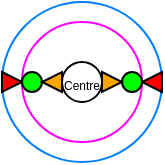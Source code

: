 <mxfile version="14.2.9" type="github">
  <diagram id="at-fI2MFiypya5svLp6i" name="Page-1">
    <mxGraphModel dx="241" dy="136" grid="1" gridSize="10" guides="1" tooltips="1" connect="1" arrows="1" fold="1" page="1" pageScale="1" pageWidth="827" pageHeight="1169" math="0" shadow="0">
      <root>
        <mxCell id="0" />
        <mxCell id="1" parent="0" />
        <mxCell id="dLeIZHlGn280MPrsd9h0-1" value="" style="ellipse;whiteSpace=wrap;html=1;aspect=fixed;strokeColor=#007FFF;" parent="1" vertex="1">
          <mxGeometry x="280" y="120" width="80" height="80" as="geometry" />
        </mxCell>
        <mxCell id="dLeIZHlGn280MPrsd9h0-3" value="" style="ellipse;whiteSpace=wrap;html=1;aspect=fixed;strokeColor=#FF00FF;" parent="1" vertex="1">
          <mxGeometry x="290" y="130" width="60" height="60" as="geometry" />
        </mxCell>
        <mxCell id="dLeIZHlGn280MPrsd9h0-4" value="" style="ellipse;whiteSpace=wrap;html=1;aspect=fixed;" parent="1" vertex="1">
          <mxGeometry x="310" y="150" width="20" height="20" as="geometry" />
        </mxCell>
        <mxCell id="dLeIZHlGn280MPrsd9h0-19" value="" style="triangle;whiteSpace=wrap;html=1;fillColor=#FF0000;" parent="1" vertex="1">
          <mxGeometry x="280" y="155" width="10" height="10" as="geometry" />
        </mxCell>
        <mxCell id="dLeIZHlGn280MPrsd9h0-20" value="" style="triangle;whiteSpace=wrap;html=1;rotation=-180;fillColor=#FF0000;" parent="1" vertex="1">
          <mxGeometry x="350" y="155" width="10" height="10" as="geometry" />
        </mxCell>
        <mxCell id="dLeIZHlGn280MPrsd9h0-24" value="" style="ellipse;whiteSpace=wrap;html=1;aspect=fixed;fillColor=#00FF00;" parent="1" vertex="1">
          <mxGeometry x="340" y="155" width="10" height="10" as="geometry" />
        </mxCell>
        <mxCell id="dLeIZHlGn280MPrsd9h0-26" value="" style="ellipse;whiteSpace=wrap;html=1;aspect=fixed;fillColor=#00FF00;" parent="1" vertex="1">
          <mxGeometry x="290" y="155" width="10" height="10" as="geometry" />
        </mxCell>
        <mxCell id="6EiWs3IudrYdr3ld9Edf-1" value="" style="triangle;whiteSpace=wrap;html=1;rotation=-180;fillColor=#FFA500;" vertex="1" parent="1">
          <mxGeometry x="300" y="155" width="10" height="10" as="geometry" />
        </mxCell>
        <mxCell id="6EiWs3IudrYdr3ld9Edf-2" value="" style="triangle;whiteSpace=wrap;html=1;fillColor=#FFA500;" vertex="1" parent="1">
          <mxGeometry x="330" y="155" width="10" height="10" as="geometry" />
        </mxCell>
        <mxCell id="6EiWs3IudrYdr3ld9Edf-4" value="&lt;font style=&quot;font-size: 6px&quot;&gt;Centre&lt;/font&gt;" style="text;html=1;strokeColor=none;fillColor=none;align=center;verticalAlign=middle;whiteSpace=wrap;rounded=0;" vertex="1" parent="1">
          <mxGeometry x="308" y="155" width="24" height="10" as="geometry" />
        </mxCell>
      </root>
    </mxGraphModel>
  </diagram>
</mxfile>
